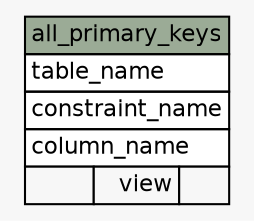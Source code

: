 // dot 2.26.0 on Linux 2.6.32-504.el6.x86_64
// SchemaSpy rev 590
digraph "all_primary_keys" {
  graph [
    rankdir="RL"
    bgcolor="#f7f7f7"
    nodesep="0.18"
    ranksep="0.46"
    fontname="Helvetica"
    fontsize="11"
  ];
  node [
    fontname="Helvetica"
    fontsize="11"
    shape="plaintext"
  ];
  edge [
    arrowsize="0.8"
  ];
  "all_primary_keys" [
    label=<
    <TABLE BORDER="0" CELLBORDER="1" CELLSPACING="0" BGCOLOR="#ffffff">
      <TR><TD COLSPAN="3" BGCOLOR="#9bab96" ALIGN="CENTER">all_primary_keys</TD></TR>
      <TR><TD PORT="table_name" COLSPAN="3" ALIGN="LEFT">table_name</TD></TR>
      <TR><TD PORT="constraint_name" COLSPAN="3" ALIGN="LEFT">constraint_name</TD></TR>
      <TR><TD PORT="column_name" COLSPAN="3" ALIGN="LEFT">column_name</TD></TR>
      <TR><TD ALIGN="LEFT" BGCOLOR="#f7f7f7">  </TD><TD ALIGN="RIGHT" BGCOLOR="#f7f7f7">view</TD><TD ALIGN="RIGHT" BGCOLOR="#f7f7f7">  </TD></TR>
    </TABLE>>
    URL="tables/all_primary_keys.html"
    tooltip="all_primary_keys"
  ];
}
